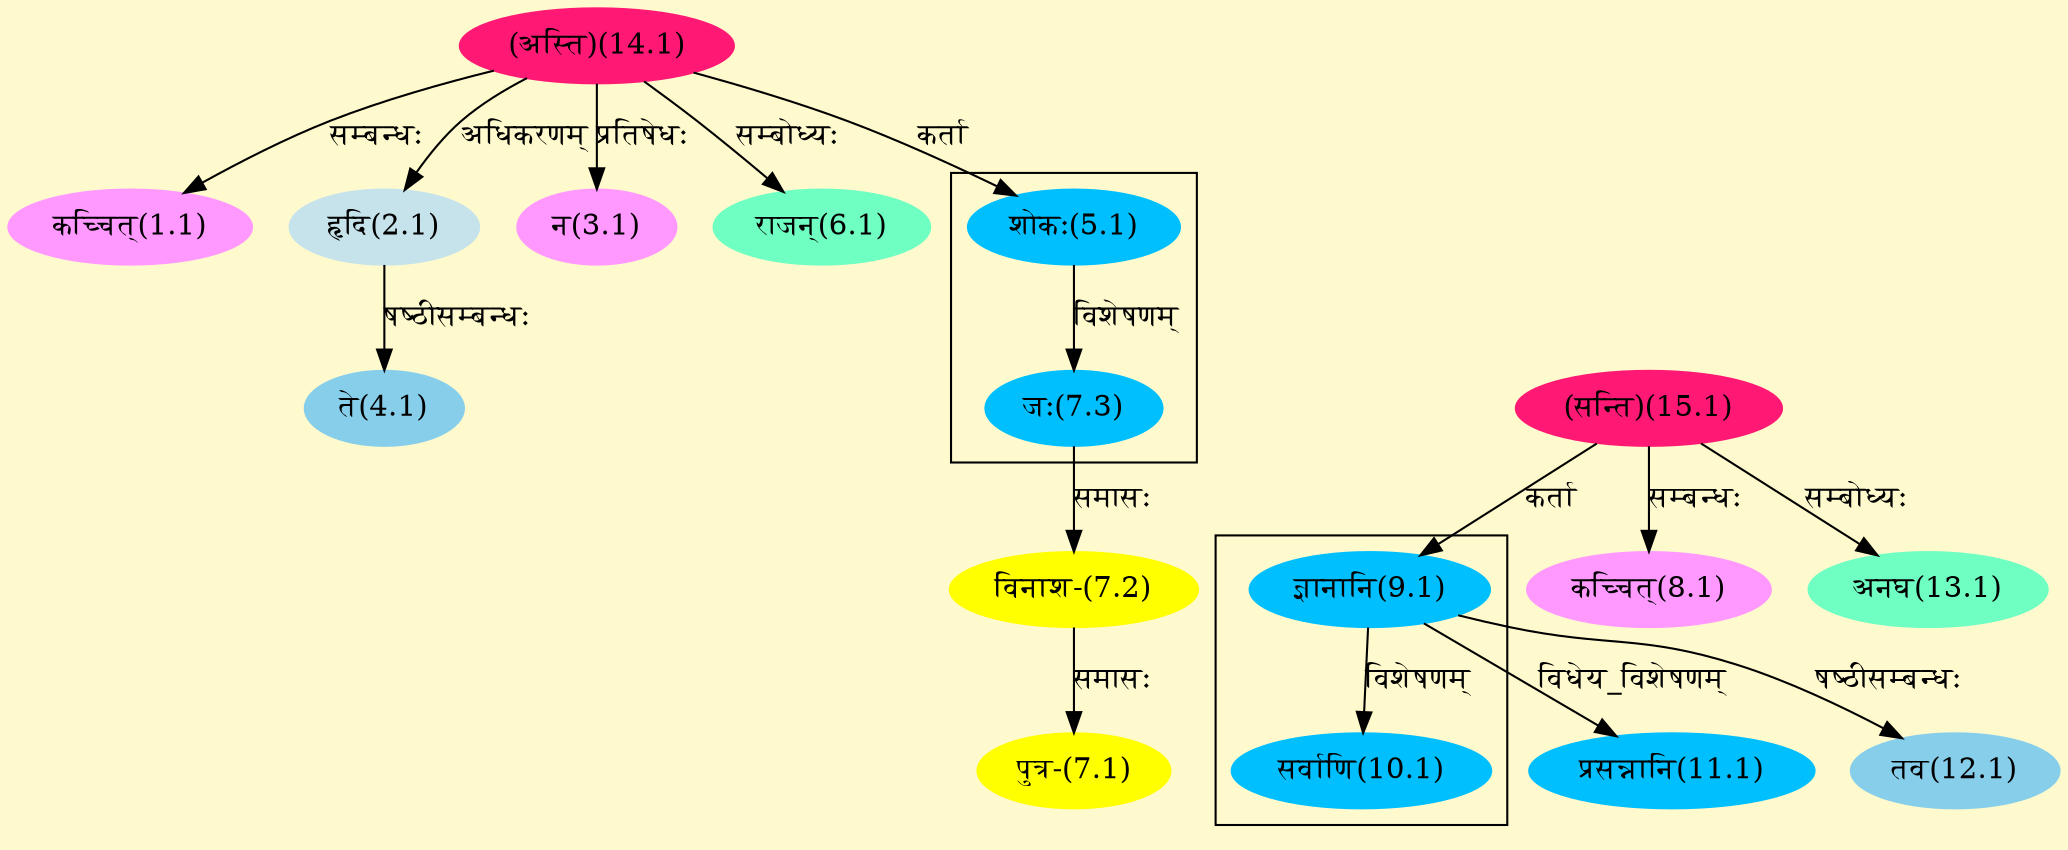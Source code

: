digraph G{
rankdir=BT;
 compound=true;
 bgcolor="lemonchiffon1";

subgraph cluster_1{
Node7_3 [style=filled, color="#00BFFF" label = "जः(7.3)"]
Node5_1 [style=filled, color="#00BFFF" label = "शोकः(5.1)"]

}

subgraph cluster_2{
Node10_1 [style=filled, color="#00BFFF" label = "सर्वाणि(10.1)"]
Node9_1 [style=filled, color="#00BFFF" label = "ज्ञानानि(9.1)"]

}
Node1_1 [style=filled, color="#FF99FF" label = "कच्चित्(1.1)"]
Node14_1 [style=filled, color="#FF1975" label = "(अस्ति)(14.1)"]
Node2_1 [style=filled, color="#C6E2EB" label = "हृदि(2.1)"]
Node3_1 [style=filled, color="#FF99FF" label = "न(3.1)"]
Node4_1 [style=filled, color="#87CEEB" label = "ते(4.1)"]
Node5_1 [style=filled, color="#00BFFF" label = "शोकः(5.1)"]
Node6_1 [style=filled, color="#6FFFC3" label = "राजन्(6.1)"]
Node7_1 [style=filled, color="#FFFF00" label = "पुत्र-(7.1)"]
Node7_2 [style=filled, color="#FFFF00" label = "विनाश-(7.2)"]
Node7_3 [style=filled, color="#00BFFF" label = "जः(7.3)"]
Node8_1 [style=filled, color="#FF99FF" label = "कच्चित्(8.1)"]
Node15_1 [style=filled, color="#FF1975" label = "(सन्ति)(15.1)"]
Node9_1 [style=filled, color="#00BFFF" label = "ज्ञानानि(9.1)"]
Node11_1 [style=filled, color="#00BFFF" label = "प्रसन्नानि(11.1)"]
Node12_1 [style=filled, color="#87CEEB" label = "तव(12.1)"]
Node13_1 [style=filled, color="#6FFFC3" label = "अनघ(13.1)"]
/* Start of Relations section */

Node1_1 -> Node14_1 [  label="सम्बन्धः"  dir="back" ]
Node2_1 -> Node14_1 [  label="अधिकरणम्"  dir="back" ]
Node3_1 -> Node14_1 [  label="प्रतिषेधः"  dir="back" ]
Node4_1 -> Node2_1 [  label="षष्ठीसम्बन्धः"  dir="back" ]
Node5_1 -> Node14_1 [  label="कर्ता"  dir="back" ]
Node6_1 -> Node14_1 [  label="सम्बोध्यः"  dir="back" ]
Node7_1 -> Node7_2 [  label="समासः"  dir="back" ]
Node7_2 -> Node7_3 [  label="समासः"  dir="back" ]
Node7_3 -> Node5_1 [  label="विशेषणम्"  dir="back" ]
Node8_1 -> Node15_1 [  label="सम्बन्धः"  dir="back" ]
Node9_1 -> Node15_1 [  label="कर्ता"  dir="back" ]
Node10_1 -> Node9_1 [  label="विशेषणम्"  dir="back" ]
Node11_1 -> Node9_1 [  label="विधेय_विशेषणम्"  dir="back" ]
Node12_1 -> Node9_1 [  label="षष्ठीसम्बन्धः"  dir="back" ]
Node13_1 -> Node15_1 [  label="सम्बोध्यः"  dir="back" ]
}
